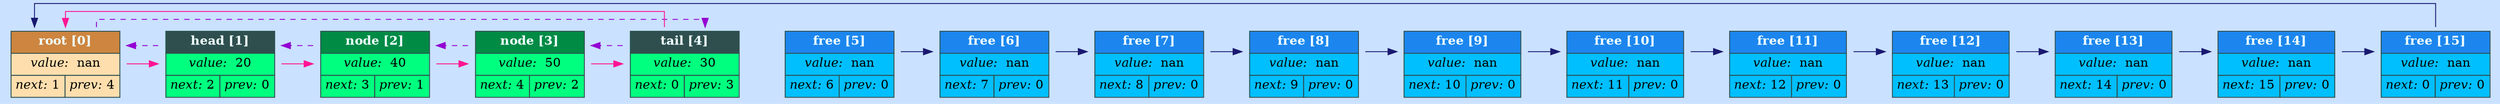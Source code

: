 digraph G{
layout=dot
rankdir=LR
splines=ortho
nodesep=0.1
overlap=voronoi
bgcolor=lightsteelblue1
node [shape=plaintext color=darkslategray]
node0 [label=<<TABLE BORDER="0" CELLBORDER="1" CELLSPACING="0" CELLPADDING="4" BGCOLOR="navajowhite">
<TR><TD ALIGN="CENTER" COLSPAN="2" BGCOLOR="peru"><FONT COLOR="azure"><B>root [0]</B></FONT></TD></TR>
<TR><TD COLSPAN="2"><I>value: </I> nan</TD></TR>
<TR><TD><I>next: </I>1</TD><TD><I>prev: </I>4</TD></TR>
</TABLE>>]
node1 [label=<<TABLE BORDER="0" CELLBORDER="1" CELLSPACING="0" CELLPADDING="4" BGCOLOR="springgreen">
<TR><TD ALIGN="CENTER" COLSPAN="2" BGCOLOR="darkslategrey"><FONT COLOR="azure"><B>head [1]</B></FONT></TD></TR>
<TR><TD COLSPAN="2"><I>value: </I> 20</TD></TR>
<TR><TD><I>next: </I>2</TD><TD><I>prev: </I>0</TD></TR>
</TABLE>>]
node2 [label=<<TABLE BORDER="0" CELLBORDER="1" CELLSPACING="0" CELLPADDING="4" BGCOLOR="springgreen">
<TR><TD ALIGN="CENTER" COLSPAN="2" BGCOLOR="springgreen4"><FONT COLOR="azure"><B>node [2]</B></FONT></TD></TR>
<TR><TD COLSPAN="2"><I>value: </I> 40</TD></TR>
<TR><TD><I>next: </I>3</TD><TD><I>prev: </I>1</TD></TR>
</TABLE>>]
node3 [label=<<TABLE BORDER="0" CELLBORDER="1" CELLSPACING="0" CELLPADDING="4" BGCOLOR="springgreen">
<TR><TD ALIGN="CENTER" COLSPAN="2" BGCOLOR="springgreen4"><FONT COLOR="azure"><B>node [3]</B></FONT></TD></TR>
<TR><TD COLSPAN="2"><I>value: </I> 50</TD></TR>
<TR><TD><I>next: </I>4</TD><TD><I>prev: </I>2</TD></TR>
</TABLE>>]
node4 [label=<<TABLE BORDER="0" CELLBORDER="1" CELLSPACING="0" CELLPADDING="4" BGCOLOR="springgreen">
<TR><TD ALIGN="CENTER" COLSPAN="2" BGCOLOR="darkslategrey"><FONT COLOR="azure"><B>tail [4]</B></FONT></TD></TR>
<TR><TD COLSPAN="2"><I>value: </I> 30</TD></TR>
<TR><TD><I>next: </I>0</TD><TD><I>prev: </I>3</TD></TR>
</TABLE>>]
node5 [label=<<TABLE BORDER="0" CELLBORDER="1" CELLSPACING="0" CELLPADDING="4" BGCOLOR="deepskyblue">
<TR><TD ALIGN="CENTER" COLSPAN="2" BGCOLOR="dodgerblue2"><FONT COLOR="azure"><B>free [5]</B></FONT></TD></TR>
<TR><TD COLSPAN="2"><I>value: </I> nan</TD></TR>
<TR><TD><I>next: </I>6</TD><TD><I>prev: </I>0</TD></TR>
</TABLE>>]
node6 [label=<<TABLE BORDER="0" CELLBORDER="1" CELLSPACING="0" CELLPADDING="4" BGCOLOR="deepskyblue">
<TR><TD ALIGN="CENTER" COLSPAN="2" BGCOLOR="dodgerblue2"><FONT COLOR="azure"><B>free [6]</B></FONT></TD></TR>
<TR><TD COLSPAN="2"><I>value: </I> nan</TD></TR>
<TR><TD><I>next: </I>7</TD><TD><I>prev: </I>0</TD></TR>
</TABLE>>]
node7 [label=<<TABLE BORDER="0" CELLBORDER="1" CELLSPACING="0" CELLPADDING="4" BGCOLOR="deepskyblue">
<TR><TD ALIGN="CENTER" COLSPAN="2" BGCOLOR="dodgerblue2"><FONT COLOR="azure"><B>free [7]</B></FONT></TD></TR>
<TR><TD COLSPAN="2"><I>value: </I> nan</TD></TR>
<TR><TD><I>next: </I>8</TD><TD><I>prev: </I>0</TD></TR>
</TABLE>>]
node8 [label=<<TABLE BORDER="0" CELLBORDER="1" CELLSPACING="0" CELLPADDING="4" BGCOLOR="deepskyblue">
<TR><TD ALIGN="CENTER" COLSPAN="2" BGCOLOR="dodgerblue2"><FONT COLOR="azure"><B>free [8]</B></FONT></TD></TR>
<TR><TD COLSPAN="2"><I>value: </I> nan</TD></TR>
<TR><TD><I>next: </I>9</TD><TD><I>prev: </I>0</TD></TR>
</TABLE>>]
node9 [label=<<TABLE BORDER="0" CELLBORDER="1" CELLSPACING="0" CELLPADDING="4" BGCOLOR="deepskyblue">
<TR><TD ALIGN="CENTER" COLSPAN="2" BGCOLOR="dodgerblue2"><FONT COLOR="azure"><B>free [9]</B></FONT></TD></TR>
<TR><TD COLSPAN="2"><I>value: </I> nan</TD></TR>
<TR><TD><I>next: </I>10</TD><TD><I>prev: </I>0</TD></TR>
</TABLE>>]
node10 [label=<<TABLE BORDER="0" CELLBORDER="1" CELLSPACING="0" CELLPADDING="4" BGCOLOR="deepskyblue">
<TR><TD ALIGN="CENTER" COLSPAN="2" BGCOLOR="dodgerblue2"><FONT COLOR="azure"><B>free [10]</B></FONT></TD></TR>
<TR><TD COLSPAN="2"><I>value: </I> nan</TD></TR>
<TR><TD><I>next: </I>11</TD><TD><I>prev: </I>0</TD></TR>
</TABLE>>]
node11 [label=<<TABLE BORDER="0" CELLBORDER="1" CELLSPACING="0" CELLPADDING="4" BGCOLOR="deepskyblue">
<TR><TD ALIGN="CENTER" COLSPAN="2" BGCOLOR="dodgerblue2"><FONT COLOR="azure"><B>free [11]</B></FONT></TD></TR>
<TR><TD COLSPAN="2"><I>value: </I> nan</TD></TR>
<TR><TD><I>next: </I>12</TD><TD><I>prev: </I>0</TD></TR>
</TABLE>>]
node12 [label=<<TABLE BORDER="0" CELLBORDER="1" CELLSPACING="0" CELLPADDING="4" BGCOLOR="deepskyblue">
<TR><TD ALIGN="CENTER" COLSPAN="2" BGCOLOR="dodgerblue2"><FONT COLOR="azure"><B>free [12]</B></FONT></TD></TR>
<TR><TD COLSPAN="2"><I>value: </I> nan</TD></TR>
<TR><TD><I>next: </I>13</TD><TD><I>prev: </I>0</TD></TR>
</TABLE>>]
node13 [label=<<TABLE BORDER="0" CELLBORDER="1" CELLSPACING="0" CELLPADDING="4" BGCOLOR="deepskyblue">
<TR><TD ALIGN="CENTER" COLSPAN="2" BGCOLOR="dodgerblue2"><FONT COLOR="azure"><B>free [13]</B></FONT></TD></TR>
<TR><TD COLSPAN="2"><I>value: </I> nan</TD></TR>
<TR><TD><I>next: </I>14</TD><TD><I>prev: </I>0</TD></TR>
</TABLE>>]
node14 [label=<<TABLE BORDER="0" CELLBORDER="1" CELLSPACING="0" CELLPADDING="4" BGCOLOR="deepskyblue">
<TR><TD ALIGN="CENTER" COLSPAN="2" BGCOLOR="dodgerblue2"><FONT COLOR="azure"><B>free [14]</B></FONT></TD></TR>
<TR><TD COLSPAN="2"><I>value: </I> nan</TD></TR>
<TR><TD><I>next: </I>15</TD><TD><I>prev: </I>0</TD></TR>
</TABLE>>]
node15 [label=<<TABLE BORDER="0" CELLBORDER="1" CELLSPACING="0" CELLPADDING="4" BGCOLOR="deepskyblue">
<TR><TD ALIGN="CENTER" COLSPAN="2" BGCOLOR="dodgerblue2"><FONT COLOR="azure"><B>free [15]</B></FONT></TD></TR>
<TR><TD COLSPAN="2"><I>value: </I> nan</TD></TR>
<TR><TD><I>next: </I>0</TD><TD><I>prev: </I>0</TD></TR>
</TABLE>>]
node0->node1 [weight=999999 color=none]
node0->node1 [weight=0 color=deeppink]
node0->node4 [weight=0 color=darkviolet style=dashed]
node1->node2 [weight=999999 color=none]
node1->node2 [weight=0 color=deeppink]
node1->node0 [weight=0 color=darkviolet style=dashed]
node2->node3 [weight=999999 color=none]
node2->node3 [weight=0 color=deeppink]
node2->node1 [weight=0 color=darkviolet style=dashed]
node3->node4 [weight=999999 color=none]
node3->node4 [weight=0 color=deeppink]
node3->node2 [weight=0 color=darkviolet style=dashed]
node4->node5 [weight=999999 color=none]
node4->node0 [weight=0 color=deeppink]
node4->node3 [weight=0 color=darkviolet style=dashed]
node5->node6 [weight=999999 color=none]
node5->node6 [weight=0 color=midnightblue]
node6->node7 [weight=999999 color=none]
node6->node7 [weight=0 color=midnightblue]
node7->node8 [weight=999999 color=none]
node7->node8 [weight=0 color=midnightblue]
node8->node9 [weight=999999 color=none]
node8->node9 [weight=0 color=midnightblue]
node9->node10 [weight=999999 color=none]
node9->node10 [weight=0 color=midnightblue]
node10->node11 [weight=999999 color=none]
node10->node11 [weight=0 color=midnightblue]
node11->node12 [weight=999999 color=none]
node11->node12 [weight=0 color=midnightblue]
node12->node13 [weight=999999 color=none]
node12->node13 [weight=0 color=midnightblue]
node13->node14 [weight=999999 color=none]
node13->node14 [weight=0 color=midnightblue]
node14->node15 [weight=999999 color=none]
node14->node15 [weight=0 color=midnightblue]
node15->node0 [weight=0 color=midnightblue]
}